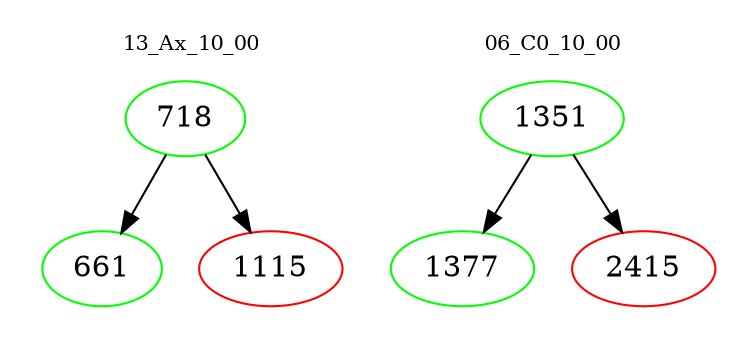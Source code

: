 digraph{
subgraph cluster_0 {
color = white
label = "13_Ax_10_00";
fontsize=10;
T0_718 [label="718", color="green"]
T0_718 -> T0_661 [color="black"]
T0_661 [label="661", color="green"]
T0_718 -> T0_1115 [color="black"]
T0_1115 [label="1115", color="red"]
}
subgraph cluster_1 {
color = white
label = "06_C0_10_00";
fontsize=10;
T1_1351 [label="1351", color="green"]
T1_1351 -> T1_1377 [color="black"]
T1_1377 [label="1377", color="green"]
T1_1351 -> T1_2415 [color="black"]
T1_2415 [label="2415", color="red"]
}
}
